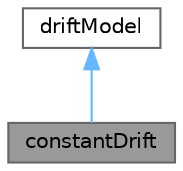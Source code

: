 digraph "constantDrift"
{
 // LATEX_PDF_SIZE
  bgcolor="transparent";
  edge [fontname=Helvetica,fontsize=10,labelfontname=Helvetica,labelfontsize=10];
  node [fontname=Helvetica,fontsize=10,shape=box,height=0.2,width=0.4];
  Node1 [id="Node000001",label="constantDrift",height=0.2,width=0.4,color="gray40", fillcolor="grey60", style="filled", fontcolor="black",tooltip="Constant drift rate within all classes. Used for verification and validation of the drift formulation..."];
  Node2 -> Node1 [id="edge1_Node000001_Node000002",dir="back",color="steelblue1",style="solid",tooltip=" "];
  Node2 [id="Node000002",label="driftModel",height=0.2,width=0.4,color="gray40", fillcolor="white", style="filled",URL="$classFoam_1_1diameterModels_1_1driftModel.html",tooltip="Base class for drift models."];
}
